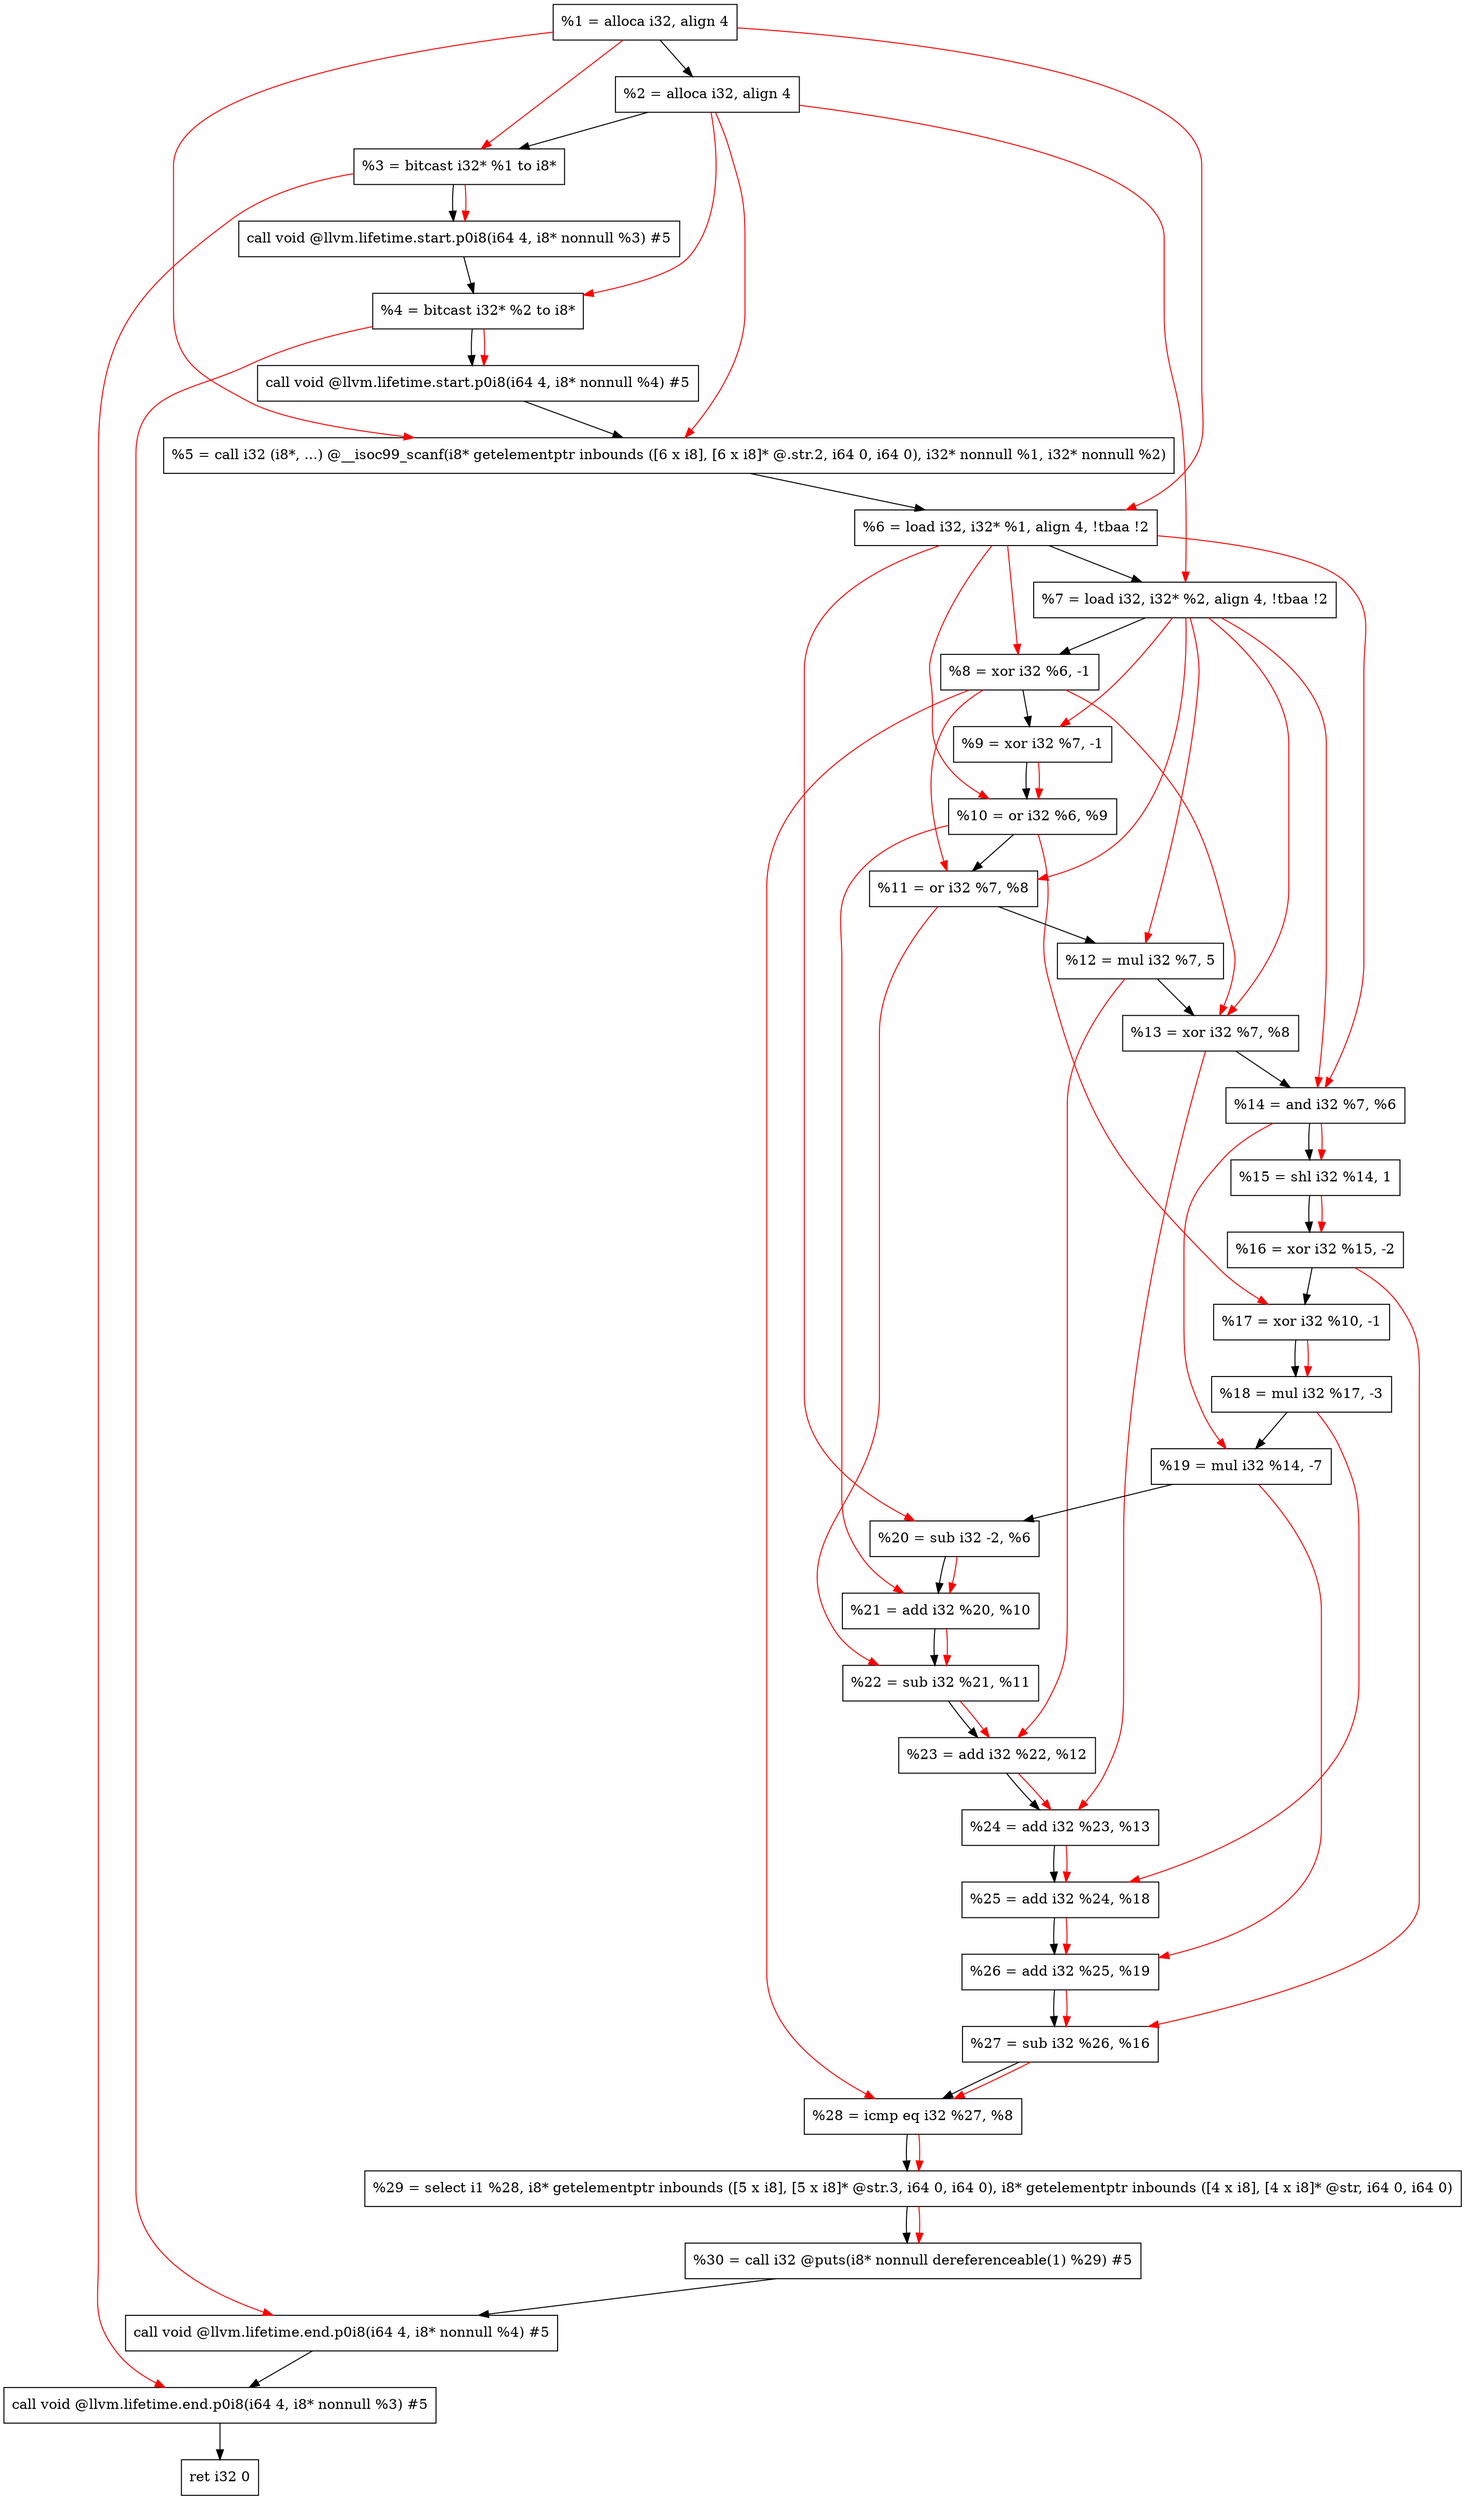 digraph "DFG for'main' function" {
	Node0xbfab78[shape=record, label="  %1 = alloca i32, align 4"];
	Node0xbfabf8[shape=record, label="  %2 = alloca i32, align 4"];
	Node0xbfac88[shape=record, label="  %3 = bitcast i32* %1 to i8*"];
	Node0xbfb0e8[shape=record, label="  call void @llvm.lifetime.start.p0i8(i64 4, i8* nonnull %3) #5"];
	Node0xbfb1c8[shape=record, label="  %4 = bitcast i32* %2 to i8*"];
	Node0xbfb2e8[shape=record, label="  call void @llvm.lifetime.start.p0i8(i64 4, i8* nonnull %4) #5"];
	Node0xbfb520[shape=record, label="  %5 = call i32 (i8*, ...) @__isoc99_scanf(i8* getelementptr inbounds ([6 x i8], [6 x i8]* @.str.2, i64 0, i64 0), i32* nonnull %1, i32* nonnull %2)"];
	Node0xbfb5d8[shape=record, label="  %6 = load i32, i32* %1, align 4, !tbaa !2"];
	Node0xbfc548[shape=record, label="  %7 = load i32, i32* %2, align 4, !tbaa !2"];
	Node0xbfcbd0[shape=record, label="  %8 = xor i32 %6, -1"];
	Node0xbfcc40[shape=record, label="  %9 = xor i32 %7, -1"];
	Node0xbfccb0[shape=record, label="  %10 = or i32 %6, %9"];
	Node0xbfcd20[shape=record, label="  %11 = or i32 %7, %8"];
	Node0xbfcd90[shape=record, label="  %12 = mul i32 %7, 5"];
	Node0xbfce00[shape=record, label="  %13 = xor i32 %7, %8"];
	Node0xbfce70[shape=record, label="  %14 = and i32 %7, %6"];
	Node0xbfcee0[shape=record, label="  %15 = shl i32 %14, 1"];
	Node0xbfcf50[shape=record, label="  %16 = xor i32 %15, -2"];
	Node0xbfcfc0[shape=record, label="  %17 = xor i32 %10, -1"];
	Node0xbfd030[shape=record, label="  %18 = mul i32 %17, -3"];
	Node0xbfd0a0[shape=record, label="  %19 = mul i32 %14, -7"];
	Node0xbfd110[shape=record, label="  %20 = sub i32 -2, %6"];
	Node0xbfd180[shape=record, label="  %21 = add i32 %20, %10"];
	Node0xbfd1f0[shape=record, label="  %22 = sub i32 %21, %11"];
	Node0xbfd260[shape=record, label="  %23 = add i32 %22, %12"];
	Node0xbfd2d0[shape=record, label="  %24 = add i32 %23, %13"];
	Node0xbfd340[shape=record, label="  %25 = add i32 %24, %18"];
	Node0xbfd3b0[shape=record, label="  %26 = add i32 %25, %19"];
	Node0xbfd420[shape=record, label="  %27 = sub i32 %26, %16"];
	Node0xbfd490[shape=record, label="  %28 = icmp eq i32 %27, %8"];
	Node0xb9b9d8[shape=record, label="  %29 = select i1 %28, i8* getelementptr inbounds ([5 x i8], [5 x i8]* @str.3, i64 0, i64 0), i8* getelementptr inbounds ([4 x i8], [4 x i8]* @str, i64 0, i64 0)"];
	Node0xbfd520[shape=record, label="  %30 = call i32 @puts(i8* nonnull dereferenceable(1) %29) #5"];
	Node0xbfd778[shape=record, label="  call void @llvm.lifetime.end.p0i8(i64 4, i8* nonnull %4) #5"];
	Node0xbfd8d8[shape=record, label="  call void @llvm.lifetime.end.p0i8(i64 4, i8* nonnull %3) #5"];
	Node0xbfd998[shape=record, label="  ret i32 0"];
	Node0xbfab78 -> Node0xbfabf8;
	Node0xbfabf8 -> Node0xbfac88;
	Node0xbfac88 -> Node0xbfb0e8;
	Node0xbfb0e8 -> Node0xbfb1c8;
	Node0xbfb1c8 -> Node0xbfb2e8;
	Node0xbfb2e8 -> Node0xbfb520;
	Node0xbfb520 -> Node0xbfb5d8;
	Node0xbfb5d8 -> Node0xbfc548;
	Node0xbfc548 -> Node0xbfcbd0;
	Node0xbfcbd0 -> Node0xbfcc40;
	Node0xbfcc40 -> Node0xbfccb0;
	Node0xbfccb0 -> Node0xbfcd20;
	Node0xbfcd20 -> Node0xbfcd90;
	Node0xbfcd90 -> Node0xbfce00;
	Node0xbfce00 -> Node0xbfce70;
	Node0xbfce70 -> Node0xbfcee0;
	Node0xbfcee0 -> Node0xbfcf50;
	Node0xbfcf50 -> Node0xbfcfc0;
	Node0xbfcfc0 -> Node0xbfd030;
	Node0xbfd030 -> Node0xbfd0a0;
	Node0xbfd0a0 -> Node0xbfd110;
	Node0xbfd110 -> Node0xbfd180;
	Node0xbfd180 -> Node0xbfd1f0;
	Node0xbfd1f0 -> Node0xbfd260;
	Node0xbfd260 -> Node0xbfd2d0;
	Node0xbfd2d0 -> Node0xbfd340;
	Node0xbfd340 -> Node0xbfd3b0;
	Node0xbfd3b0 -> Node0xbfd420;
	Node0xbfd420 -> Node0xbfd490;
	Node0xbfd490 -> Node0xb9b9d8;
	Node0xb9b9d8 -> Node0xbfd520;
	Node0xbfd520 -> Node0xbfd778;
	Node0xbfd778 -> Node0xbfd8d8;
	Node0xbfd8d8 -> Node0xbfd998;
edge [color=red]
	Node0xbfab78 -> Node0xbfac88;
	Node0xbfac88 -> Node0xbfb0e8;
	Node0xbfabf8 -> Node0xbfb1c8;
	Node0xbfb1c8 -> Node0xbfb2e8;
	Node0xbfab78 -> Node0xbfb520;
	Node0xbfabf8 -> Node0xbfb520;
	Node0xbfab78 -> Node0xbfb5d8;
	Node0xbfabf8 -> Node0xbfc548;
	Node0xbfb5d8 -> Node0xbfcbd0;
	Node0xbfc548 -> Node0xbfcc40;
	Node0xbfb5d8 -> Node0xbfccb0;
	Node0xbfcc40 -> Node0xbfccb0;
	Node0xbfc548 -> Node0xbfcd20;
	Node0xbfcbd0 -> Node0xbfcd20;
	Node0xbfc548 -> Node0xbfcd90;
	Node0xbfc548 -> Node0xbfce00;
	Node0xbfcbd0 -> Node0xbfce00;
	Node0xbfc548 -> Node0xbfce70;
	Node0xbfb5d8 -> Node0xbfce70;
	Node0xbfce70 -> Node0xbfcee0;
	Node0xbfcee0 -> Node0xbfcf50;
	Node0xbfccb0 -> Node0xbfcfc0;
	Node0xbfcfc0 -> Node0xbfd030;
	Node0xbfce70 -> Node0xbfd0a0;
	Node0xbfb5d8 -> Node0xbfd110;
	Node0xbfd110 -> Node0xbfd180;
	Node0xbfccb0 -> Node0xbfd180;
	Node0xbfd180 -> Node0xbfd1f0;
	Node0xbfcd20 -> Node0xbfd1f0;
	Node0xbfd1f0 -> Node0xbfd260;
	Node0xbfcd90 -> Node0xbfd260;
	Node0xbfd260 -> Node0xbfd2d0;
	Node0xbfce00 -> Node0xbfd2d0;
	Node0xbfd2d0 -> Node0xbfd340;
	Node0xbfd030 -> Node0xbfd340;
	Node0xbfd340 -> Node0xbfd3b0;
	Node0xbfd0a0 -> Node0xbfd3b0;
	Node0xbfd3b0 -> Node0xbfd420;
	Node0xbfcf50 -> Node0xbfd420;
	Node0xbfd420 -> Node0xbfd490;
	Node0xbfcbd0 -> Node0xbfd490;
	Node0xbfd490 -> Node0xb9b9d8;
	Node0xb9b9d8 -> Node0xbfd520;
	Node0xbfb1c8 -> Node0xbfd778;
	Node0xbfac88 -> Node0xbfd8d8;
}
